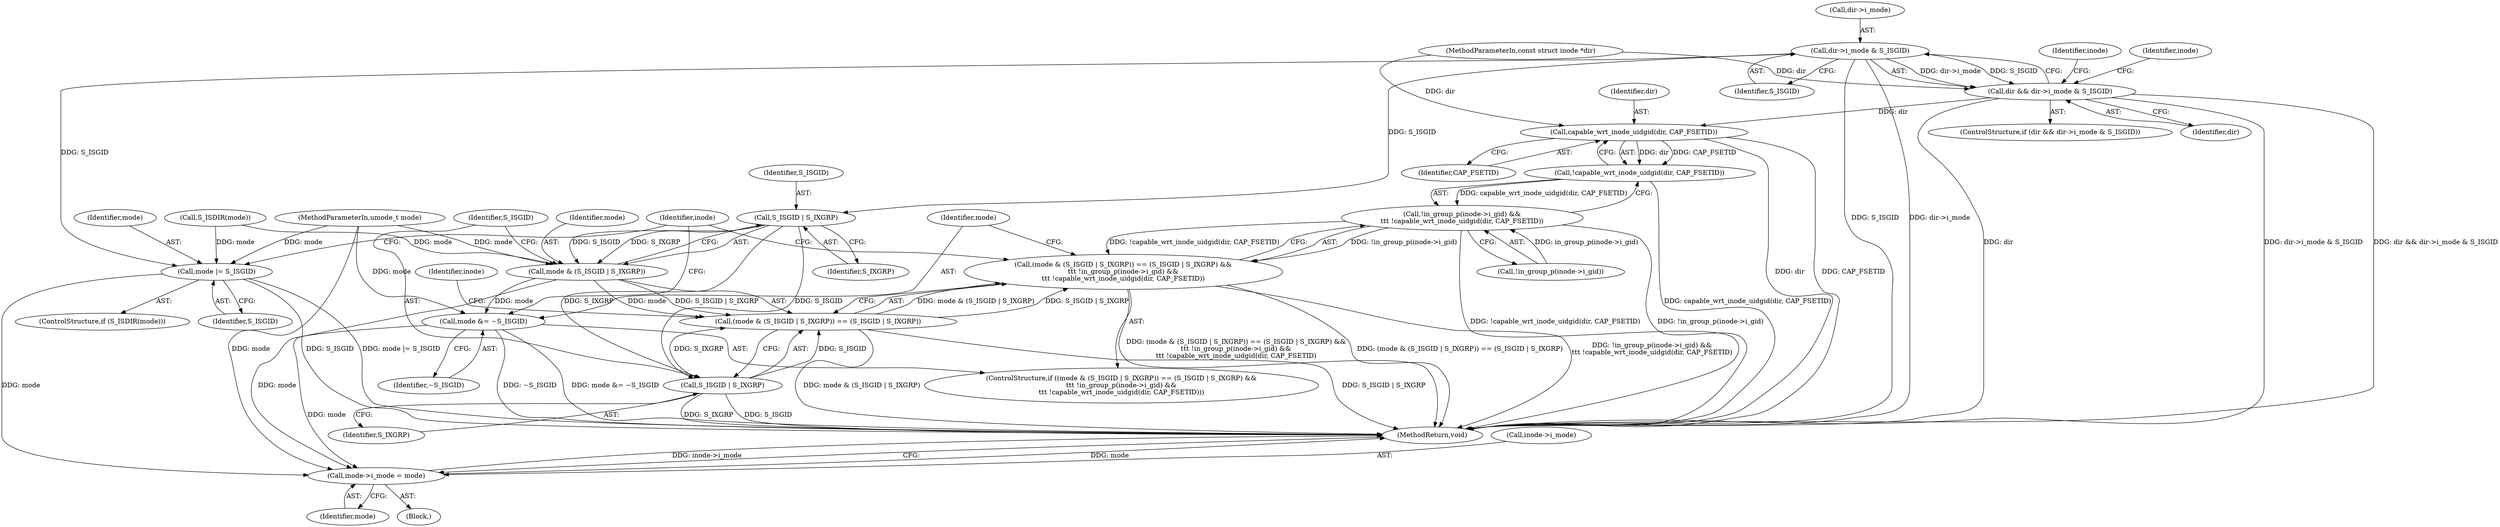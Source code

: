digraph "0_linux_0fa3ecd87848c9c93c2c828ef4c3a8ca36ce46c7@pointer" {
"1000114" [label="(Call,dir->i_mode & S_ISGID)"];
"1000112" [label="(Call,dir && dir->i_mode & S_ISGID)"];
"1000152" [label="(Call,capable_wrt_inode_uidgid(dir, CAP_FSETID))"];
"1000151" [label="(Call,!capable_wrt_inode_uidgid(dir, CAP_FSETID))"];
"1000145" [label="(Call,!in_group_p(inode->i_gid) &&\n\t\t\t !capable_wrt_inode_uidgid(dir, CAP_FSETID))"];
"1000135" [label="(Call,(mode & (S_ISGID | S_IXGRP)) == (S_ISGID | S_IXGRP) &&\n\t\t\t !in_group_p(inode->i_gid) &&\n\t\t\t !capable_wrt_inode_uidgid(dir, CAP_FSETID))"];
"1000130" [label="(Call,mode |= S_ISGID)"];
"1000164" [label="(Call,inode->i_mode = mode)"];
"1000139" [label="(Call,S_ISGID | S_IXGRP)"];
"1000137" [label="(Call,mode & (S_ISGID | S_IXGRP))"];
"1000136" [label="(Call,(mode & (S_ISGID | S_IXGRP)) == (S_ISGID | S_IXGRP))"];
"1000155" [label="(Call,mode &= ~S_ISGID)"];
"1000142" [label="(Call,S_ISGID | S_IXGRP)"];
"1000130" [label="(Call,mode |= S_ISGID)"];
"1000142" [label="(Call,S_ISGID | S_IXGRP)"];
"1000111" [label="(ControlStructure,if (dir && dir->i_mode & S_ISGID))"];
"1000138" [label="(Identifier,mode)"];
"1000145" [label="(Call,!in_group_p(inode->i_gid) &&\n\t\t\t !capable_wrt_inode_uidgid(dir, CAP_FSETID))"];
"1000151" [label="(Call,!capable_wrt_inode_uidgid(dir, CAP_FSETID))"];
"1000114" [label="(Call,dir->i_mode & S_ISGID)"];
"1000157" [label="(Identifier,~S_ISGID)"];
"1000136" [label="(Call,(mode & (S_ISGID | S_IXGRP)) == (S_ISGID | S_IXGRP))"];
"1000115" [label="(Call,dir->i_mode)"];
"1000144" [label="(Identifier,S_IXGRP)"];
"1000166" [label="(Identifier,inode)"];
"1000127" [label="(ControlStructure,if (S_ISDIR(mode)))"];
"1000118" [label="(Identifier,S_ISGID)"];
"1000113" [label="(Identifier,dir)"];
"1000141" [label="(Identifier,S_IXGRP)"];
"1000135" [label="(Call,(mode & (S_ISGID | S_IXGRP)) == (S_ISGID | S_IXGRP) &&\n\t\t\t !in_group_p(inode->i_gid) &&\n\t\t\t !capable_wrt_inode_uidgid(dir, CAP_FSETID))"];
"1000137" [label="(Call,mode & (S_ISGID | S_IXGRP))"];
"1000156" [label="(Identifier,mode)"];
"1000168" [label="(Identifier,mode)"];
"1000152" [label="(Call,capable_wrt_inode_uidgid(dir, CAP_FSETID))"];
"1000131" [label="(Identifier,mode)"];
"1000112" [label="(Call,dir && dir->i_mode & S_ISGID)"];
"1000128" [label="(Call,S_ISDIR(mode))"];
"1000165" [label="(Call,inode->i_mode)"];
"1000149" [label="(Identifier,inode)"];
"1000161" [label="(Identifier,inode)"];
"1000134" [label="(ControlStructure,if ((mode & (S_ISGID | S_IXGRP)) == (S_ISGID | S_IXGRP) &&\n\t\t\t !in_group_p(inode->i_gid) &&\n\t\t\t !capable_wrt_inode_uidgid(dir, CAP_FSETID)))"];
"1000155" [label="(Call,mode &= ~S_ISGID)"];
"1000139" [label="(Call,S_ISGID | S_IXGRP)"];
"1000169" [label="(MethodReturn,void)"];
"1000122" [label="(Identifier,inode)"];
"1000103" [label="(MethodParameterIn,const struct inode *dir)"];
"1000154" [label="(Identifier,CAP_FSETID)"];
"1000164" [label="(Call,inode->i_mode = mode)"];
"1000143" [label="(Identifier,S_ISGID)"];
"1000146" [label="(Call,!in_group_p(inode->i_gid))"];
"1000104" [label="(MethodParameterIn,umode_t mode)"];
"1000132" [label="(Identifier,S_ISGID)"];
"1000153" [label="(Identifier,dir)"];
"1000105" [label="(Block,)"];
"1000140" [label="(Identifier,S_ISGID)"];
"1000114" -> "1000112"  [label="AST: "];
"1000114" -> "1000118"  [label="CFG: "];
"1000115" -> "1000114"  [label="AST: "];
"1000118" -> "1000114"  [label="AST: "];
"1000112" -> "1000114"  [label="CFG: "];
"1000114" -> "1000169"  [label="DDG: S_ISGID"];
"1000114" -> "1000169"  [label="DDG: dir->i_mode"];
"1000114" -> "1000112"  [label="DDG: dir->i_mode"];
"1000114" -> "1000112"  [label="DDG: S_ISGID"];
"1000114" -> "1000130"  [label="DDG: S_ISGID"];
"1000114" -> "1000139"  [label="DDG: S_ISGID"];
"1000112" -> "1000111"  [label="AST: "];
"1000112" -> "1000113"  [label="CFG: "];
"1000113" -> "1000112"  [label="AST: "];
"1000122" -> "1000112"  [label="CFG: "];
"1000161" -> "1000112"  [label="CFG: "];
"1000112" -> "1000169"  [label="DDG: dir->i_mode & S_ISGID"];
"1000112" -> "1000169"  [label="DDG: dir && dir->i_mode & S_ISGID"];
"1000112" -> "1000169"  [label="DDG: dir"];
"1000103" -> "1000112"  [label="DDG: dir"];
"1000112" -> "1000152"  [label="DDG: dir"];
"1000152" -> "1000151"  [label="AST: "];
"1000152" -> "1000154"  [label="CFG: "];
"1000153" -> "1000152"  [label="AST: "];
"1000154" -> "1000152"  [label="AST: "];
"1000151" -> "1000152"  [label="CFG: "];
"1000152" -> "1000169"  [label="DDG: dir"];
"1000152" -> "1000169"  [label="DDG: CAP_FSETID"];
"1000152" -> "1000151"  [label="DDG: dir"];
"1000152" -> "1000151"  [label="DDG: CAP_FSETID"];
"1000103" -> "1000152"  [label="DDG: dir"];
"1000151" -> "1000145"  [label="AST: "];
"1000145" -> "1000151"  [label="CFG: "];
"1000151" -> "1000169"  [label="DDG: capable_wrt_inode_uidgid(dir, CAP_FSETID)"];
"1000151" -> "1000145"  [label="DDG: capable_wrt_inode_uidgid(dir, CAP_FSETID)"];
"1000145" -> "1000135"  [label="AST: "];
"1000145" -> "1000146"  [label="CFG: "];
"1000146" -> "1000145"  [label="AST: "];
"1000135" -> "1000145"  [label="CFG: "];
"1000145" -> "1000169"  [label="DDG: !capable_wrt_inode_uidgid(dir, CAP_FSETID)"];
"1000145" -> "1000169"  [label="DDG: !in_group_p(inode->i_gid)"];
"1000145" -> "1000135"  [label="DDG: !in_group_p(inode->i_gid)"];
"1000145" -> "1000135"  [label="DDG: !capable_wrt_inode_uidgid(dir, CAP_FSETID)"];
"1000146" -> "1000145"  [label="DDG: in_group_p(inode->i_gid)"];
"1000135" -> "1000134"  [label="AST: "];
"1000135" -> "1000136"  [label="CFG: "];
"1000136" -> "1000135"  [label="AST: "];
"1000156" -> "1000135"  [label="CFG: "];
"1000166" -> "1000135"  [label="CFG: "];
"1000135" -> "1000169"  [label="DDG: (mode & (S_ISGID | S_IXGRP)) == (S_ISGID | S_IXGRP) &&\n\t\t\t !in_group_p(inode->i_gid) &&\n\t\t\t !capable_wrt_inode_uidgid(dir, CAP_FSETID)"];
"1000135" -> "1000169"  [label="DDG: (mode & (S_ISGID | S_IXGRP)) == (S_ISGID | S_IXGRP)"];
"1000135" -> "1000169"  [label="DDG: !in_group_p(inode->i_gid) &&\n\t\t\t !capable_wrt_inode_uidgid(dir, CAP_FSETID)"];
"1000136" -> "1000135"  [label="DDG: mode & (S_ISGID | S_IXGRP)"];
"1000136" -> "1000135"  [label="DDG: S_ISGID | S_IXGRP"];
"1000130" -> "1000127"  [label="AST: "];
"1000130" -> "1000132"  [label="CFG: "];
"1000131" -> "1000130"  [label="AST: "];
"1000132" -> "1000130"  [label="AST: "];
"1000166" -> "1000130"  [label="CFG: "];
"1000130" -> "1000169"  [label="DDG: S_ISGID"];
"1000130" -> "1000169"  [label="DDG: mode |= S_ISGID"];
"1000128" -> "1000130"  [label="DDG: mode"];
"1000104" -> "1000130"  [label="DDG: mode"];
"1000130" -> "1000164"  [label="DDG: mode"];
"1000164" -> "1000105"  [label="AST: "];
"1000164" -> "1000168"  [label="CFG: "];
"1000165" -> "1000164"  [label="AST: "];
"1000168" -> "1000164"  [label="AST: "];
"1000169" -> "1000164"  [label="CFG: "];
"1000164" -> "1000169"  [label="DDG: mode"];
"1000164" -> "1000169"  [label="DDG: inode->i_mode"];
"1000155" -> "1000164"  [label="DDG: mode"];
"1000137" -> "1000164"  [label="DDG: mode"];
"1000104" -> "1000164"  [label="DDG: mode"];
"1000139" -> "1000137"  [label="AST: "];
"1000139" -> "1000141"  [label="CFG: "];
"1000140" -> "1000139"  [label="AST: "];
"1000141" -> "1000139"  [label="AST: "];
"1000137" -> "1000139"  [label="CFG: "];
"1000139" -> "1000137"  [label="DDG: S_ISGID"];
"1000139" -> "1000137"  [label="DDG: S_IXGRP"];
"1000139" -> "1000142"  [label="DDG: S_ISGID"];
"1000139" -> "1000142"  [label="DDG: S_IXGRP"];
"1000137" -> "1000136"  [label="AST: "];
"1000138" -> "1000137"  [label="AST: "];
"1000143" -> "1000137"  [label="CFG: "];
"1000137" -> "1000136"  [label="DDG: mode"];
"1000137" -> "1000136"  [label="DDG: S_ISGID | S_IXGRP"];
"1000128" -> "1000137"  [label="DDG: mode"];
"1000104" -> "1000137"  [label="DDG: mode"];
"1000137" -> "1000155"  [label="DDG: mode"];
"1000136" -> "1000142"  [label="CFG: "];
"1000142" -> "1000136"  [label="AST: "];
"1000149" -> "1000136"  [label="CFG: "];
"1000136" -> "1000169"  [label="DDG: S_ISGID | S_IXGRP"];
"1000136" -> "1000169"  [label="DDG: mode & (S_ISGID | S_IXGRP)"];
"1000142" -> "1000136"  [label="DDG: S_ISGID"];
"1000142" -> "1000136"  [label="DDG: S_IXGRP"];
"1000155" -> "1000134"  [label="AST: "];
"1000155" -> "1000157"  [label="CFG: "];
"1000156" -> "1000155"  [label="AST: "];
"1000157" -> "1000155"  [label="AST: "];
"1000166" -> "1000155"  [label="CFG: "];
"1000155" -> "1000169"  [label="DDG: ~S_ISGID"];
"1000155" -> "1000169"  [label="DDG: mode &= ~S_ISGID"];
"1000104" -> "1000155"  [label="DDG: mode"];
"1000142" -> "1000144"  [label="CFG: "];
"1000143" -> "1000142"  [label="AST: "];
"1000144" -> "1000142"  [label="AST: "];
"1000142" -> "1000169"  [label="DDG: S_IXGRP"];
"1000142" -> "1000169"  [label="DDG: S_ISGID"];
}
